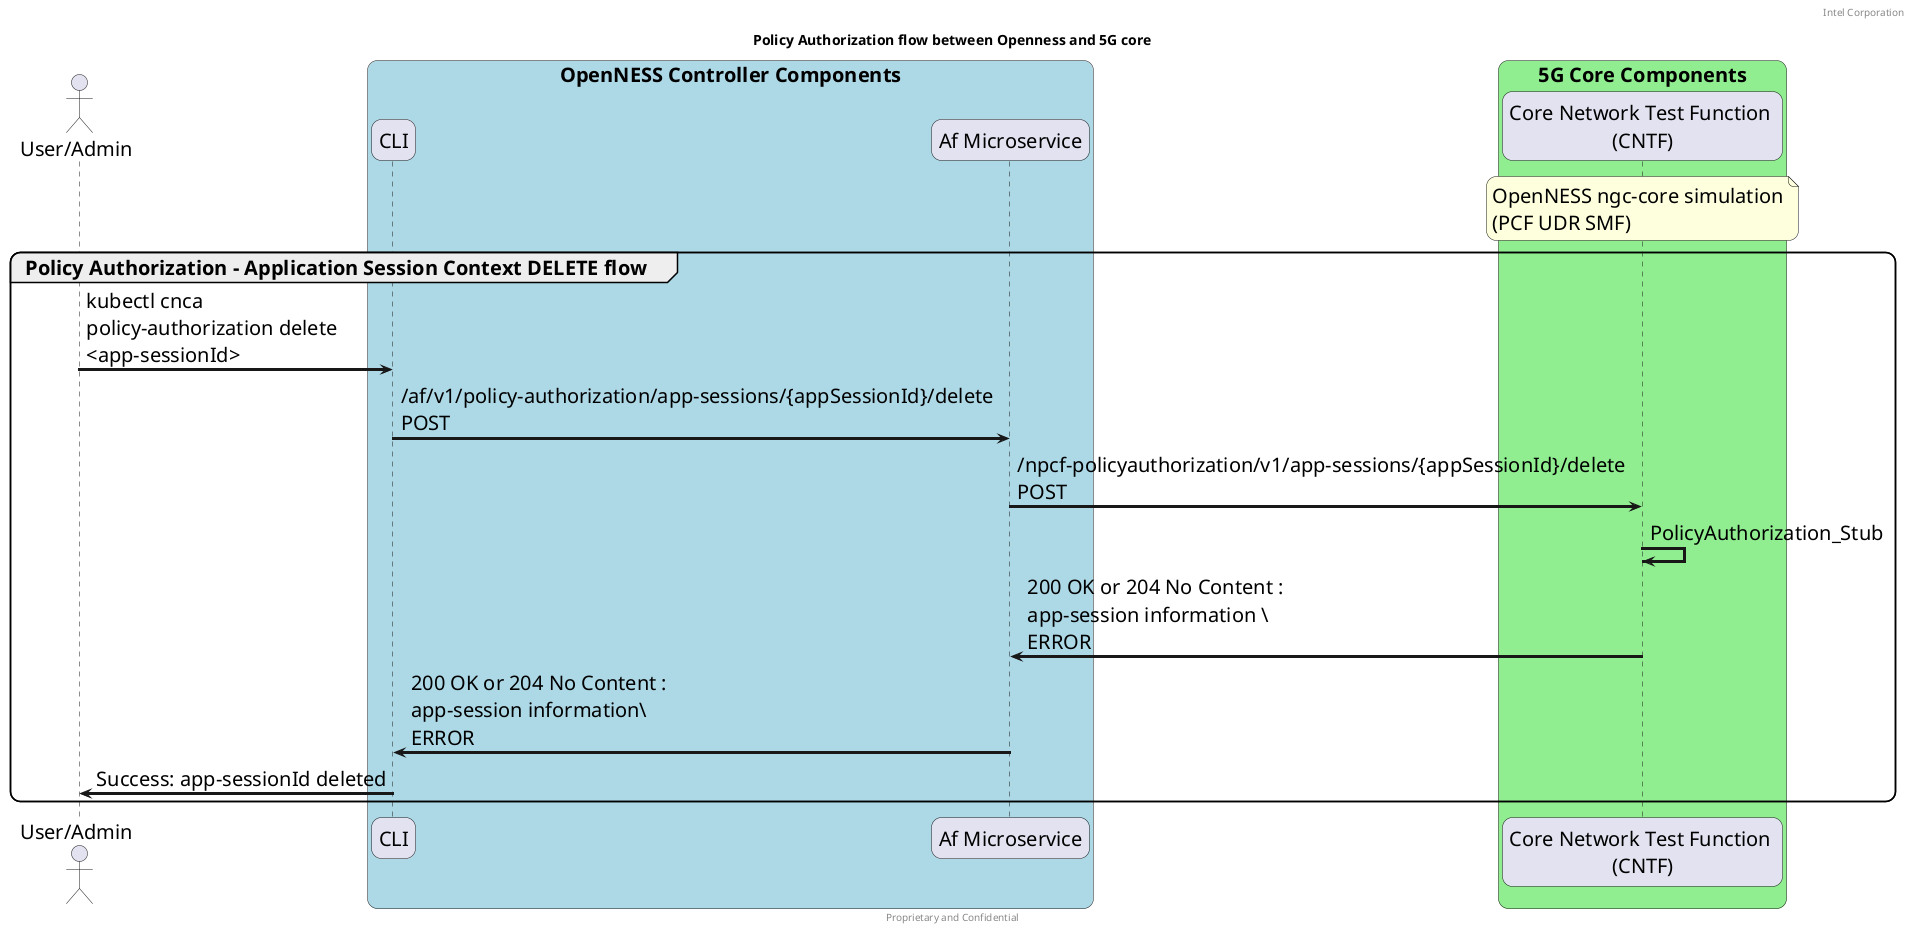 @startuml
/' SPDX-License-Identifier: Apache-2.0
   Copyright (c) 2020 Intel Corporation
'/
skinparam monochrome false
skinparam roundcorner 20
skinparam defaultFontName "Intel Clear"
skinparam defaultFontSize 20
skinparam maxmessagesize 300
skinparam sequenceArrowThickness 3

header Intel Corporation
footer Proprietary and Confidential

title Policy Authorization flow between Openness and 5G core


actor "User/Admin" as user
participant "CLI" as CLI 
participant "Af Microservice" as AF 
participant "Core Network Test Function \n(CNTF)" as 5GC

box "OpenNESS Controller Components" #LightBlue
	participant CLI
    participant AF
end box

box "5G Core Components" #LightGreen
    participant 5GC
    note over 5GC 
        OpenNESS ngc-core simulation
        (PCF UDR SMF)
    end note
end box

group Policy Authorization - Application Session Context DELETE flow
    user -> CLI : kubectl cnca policy-authorization delete <app-sessionId>
    CLI -> AF : /af/v1/policy-authorization/app-sessions/{appSessionId}/delete POST
    AF -> 5GC : /npcf-policyauthorization/v1/app-sessions/{appSessionId}/delete POST
    5GC -> 5GC : PolicyAuthorization_Stub

    5GC -> AF : 200 OK or 204 No Content : app-session information \ ERROR 
    AF -> CLI : 200 OK or 204 No Content : app-session information\ ERROR 
    CLI -> user : Success: app-sessionId deleted
end
@enduml